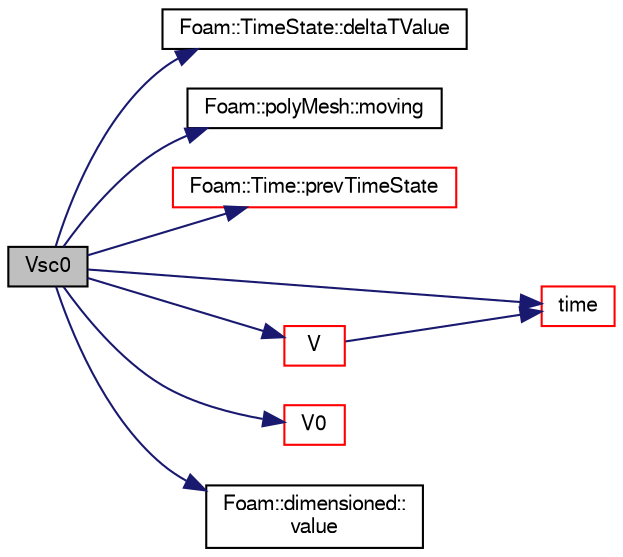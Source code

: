 digraph "Vsc0"
{
  bgcolor="transparent";
  edge [fontname="FreeSans",fontsize="10",labelfontname="FreeSans",labelfontsize="10"];
  node [fontname="FreeSans",fontsize="10",shape=record];
  rankdir="LR";
  Node20100 [label="Vsc0",height=0.2,width=0.4,color="black", fillcolor="grey75", style="filled", fontcolor="black"];
  Node20100 -> Node20101 [color="midnightblue",fontsize="10",style="solid",fontname="FreeSans"];
  Node20101 [label="Foam::TimeState::deltaTValue",height=0.2,width=0.4,color="black",URL="$a26362.html#aeb7fdbc18a6f908efa70a34e5688436c",tooltip="Return time step value. "];
  Node20100 -> Node20102 [color="midnightblue",fontsize="10",style="solid",fontname="FreeSans"];
  Node20102 [label="Foam::polyMesh::moving",height=0.2,width=0.4,color="black",URL="$a27410.html#afa64275c1aa240283901d7afcb2f153d",tooltip="Is mesh moving. "];
  Node20100 -> Node20103 [color="midnightblue",fontsize="10",style="solid",fontname="FreeSans"];
  Node20103 [label="Foam::Time::prevTimeState",height=0.2,width=0.4,color="red",URL="$a26350.html#a138041e78b81df1eee147266c7470a96",tooltip="Return previous TimeState if time is being sub-cycled. "];
  Node20100 -> Node20254 [color="midnightblue",fontsize="10",style="solid",fontname="FreeSans"];
  Node20254 [label="time",height=0.2,width=0.4,color="red",URL="$a22766.html#a0d94096809fe3376b29a2a29ca11bb18",tooltip="Return the top-level database. "];
  Node20100 -> Node20323 [color="midnightblue",fontsize="10",style="solid",fontname="FreeSans"];
  Node20323 [label="V",height=0.2,width=0.4,color="red",URL="$a22766.html#a154893d1a508aff074b16eaeaa396aea",tooltip="Return cell volumes. "];
  Node20323 -> Node20254 [color="midnightblue",fontsize="10",style="solid",fontname="FreeSans"];
  Node20100 -> Node20255 [color="midnightblue",fontsize="10",style="solid",fontname="FreeSans"];
  Node20255 [label="V0",height=0.2,width=0.4,color="red",URL="$a22766.html#a45ad0db3a9aec0041ec8326828ff74ec",tooltip="Return old-time cell volumes. "];
  Node20100 -> Node20147 [color="midnightblue",fontsize="10",style="solid",fontname="FreeSans"];
  Node20147 [label="Foam::dimensioned::\lvalue",height=0.2,width=0.4,color="black",URL="$a26366.html#a7948200a26c85fc3a83ffa510a91d668",tooltip="Return const reference to value. "];
}
